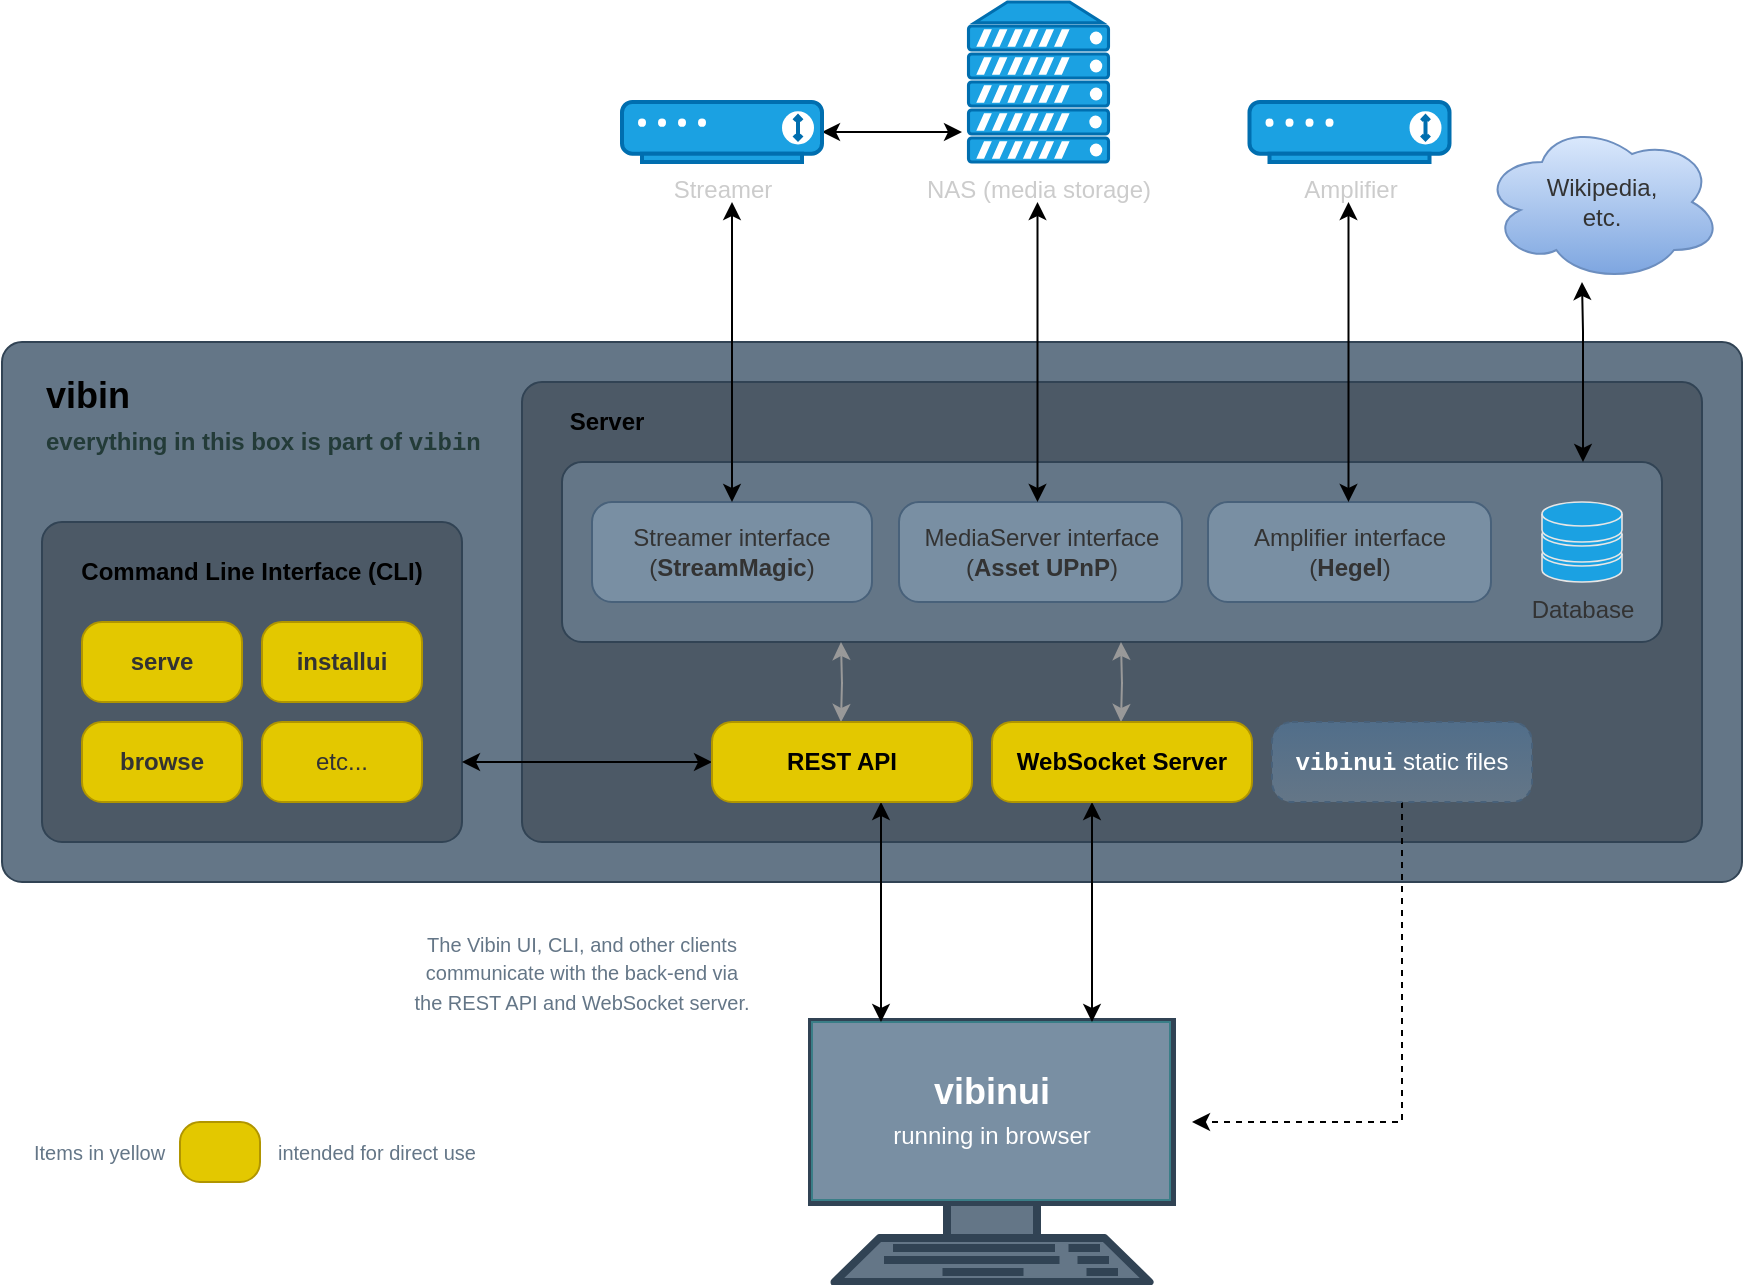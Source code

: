 <mxfile version="21.6.8" type="device">
  <diagram name="Page-1" id="BKR_YkzgPGulqMtl8ffd">
    <mxGraphModel dx="1114" dy="878" grid="1" gridSize="10" guides="1" tooltips="1" connect="1" arrows="1" fold="1" page="1" pageScale="1" pageWidth="1654" pageHeight="1169" background="none" math="0" shadow="0">
      <root>
        <mxCell id="0" />
        <mxCell id="1" parent="0" />
        <mxCell id="9XXUQVDzO5R3AnnSQiPl-25" value="" style="verticalAlign=top;verticalLabelPosition=bottom;labelPosition=center;align=center;html=1;outlineConnect=0;fillColor=#647687;strokeColor=#314354;gradientDirection=north;strokeWidth=2;shape=mxgraph.networks.terminal;fontColor=#ffffff;" parent="1" vertex="1">
          <mxGeometry x="605" y="550" width="180" height="130" as="geometry" />
        </mxCell>
        <mxCell id="9XXUQVDzO5R3AnnSQiPl-61" value="" style="rounded=0;whiteSpace=wrap;html=1;fillColor=#798FA3;fontColor=#ffffff;strokeColor=#3A7E87;" parent="1" vertex="1">
          <mxGeometry x="605" y="550" width="179" height="89" as="geometry" />
        </mxCell>
        <mxCell id="9XXUQVDzO5R3AnnSQiPl-19" value="" style="rounded=1;whiteSpace=wrap;html=1;absoluteArcSize=1;fillColor=#647687;strokeColor=#314354;fontColor=#ffffff;" parent="1" vertex="1">
          <mxGeometry x="200" y="210" width="870" height="270" as="geometry" />
        </mxCell>
        <mxCell id="nwWhtCFXYri13Cr_h7zf-1" value="" style="rounded=1;whiteSpace=wrap;html=1;absoluteArcSize=1;fillColor=#4C5966;fontColor=#ffffff;strokeColor=#314354;" parent="1" vertex="1">
          <mxGeometry x="460" y="230" width="590" height="230" as="geometry" />
        </mxCell>
        <mxCell id="9XXUQVDzO5R3AnnSQiPl-14" value="" style="rounded=1;whiteSpace=wrap;html=1;absoluteArcSize=1;fillColor=#647687;strokeColor=#314354;fontColor=#ffffff;" parent="1" vertex="1">
          <mxGeometry x="480" y="270" width="550" height="90" as="geometry" />
        </mxCell>
        <mxCell id="nwWhtCFXYri13Cr_h7zf-4" value="&lt;b&gt;Server&lt;/b&gt;" style="text;html=1;strokeColor=none;fillColor=none;align=center;verticalAlign=middle;whiteSpace=wrap;rounded=0;" parent="1" vertex="1">
          <mxGeometry x="475" y="240" width="55" height="20" as="geometry" />
        </mxCell>
        <mxCell id="nwWhtCFXYri13Cr_h7zf-10" value="&lt;font style=&quot;font-size: 18px;&quot;&gt;vibin&lt;/font&gt;" style="text;html=1;strokeColor=none;fillColor=none;align=left;verticalAlign=top;whiteSpace=wrap;rounded=0;fontStyle=1" parent="1" vertex="1">
          <mxGeometry x="220" y="220" width="210" height="30" as="geometry" />
        </mxCell>
        <mxCell id="nwWhtCFXYri13Cr_h7zf-21" value="&lt;font color=&quot;#cccccc&quot;&gt;NAS (media storage)&lt;/font&gt;" style="fontColor=#ffffff;verticalAlign=top;verticalLabelPosition=bottom;labelPosition=center;align=center;html=1;outlineConnect=0;fillColor=#1ba1e2;strokeColor=#006EAF;gradientDirection=north;strokeWidth=2;shape=mxgraph.networks.server;" parent="1" vertex="1">
          <mxGeometry x="683.25" y="40" width="70" height="80" as="geometry" />
        </mxCell>
        <mxCell id="nwWhtCFXYri13Cr_h7zf-26" style="edgeStyle=orthogonalEdgeStyle;rounded=0;orthogonalLoop=1;jettySize=auto;html=1;startArrow=classic;startFill=1;" parent="1" source="nwWhtCFXYri13Cr_h7zf-22" edge="1">
          <mxGeometry relative="1" as="geometry">
            <mxPoint x="680" y="105" as="targetPoint" />
          </mxGeometry>
        </mxCell>
        <mxCell id="nwWhtCFXYri13Cr_h7zf-22" value="&lt;font color=&quot;#cccccc&quot;&gt;Streamer&lt;/font&gt;" style="fontColor=#ffffff;verticalAlign=top;verticalLabelPosition=bottom;labelPosition=center;align=center;html=1;outlineConnect=0;fillColor=#1ba1e2;strokeColor=#006EAF;gradientDirection=north;strokeWidth=2;shape=mxgraph.networks.modem;" parent="1" vertex="1">
          <mxGeometry x="510" y="90" width="100" height="30" as="geometry" />
        </mxCell>
        <mxCell id="nwWhtCFXYri13Cr_h7zf-34" value="&lt;font style=&quot;font-size: 10px;&quot;&gt;The Vibin UI, CLI, and other clients communicate with the back-end via the REST API and WebSocket server.&lt;/font&gt;" style="text;html=1;strokeColor=none;fillColor=none;align=center;verticalAlign=middle;whiteSpace=wrap;rounded=0;fontColor=#647687;" parent="1" vertex="1">
          <mxGeometry x="405" y="500" width="170" height="50" as="geometry" />
        </mxCell>
        <mxCell id="9XXUQVDzO5R3AnnSQiPl-1" value="" style="rounded=1;whiteSpace=wrap;html=1;absoluteArcSize=1;fillColor=#4C5966;fontColor=#ffffff;strokeColor=#314354;" parent="1" vertex="1">
          <mxGeometry x="220" y="300" width="210" height="160" as="geometry" />
        </mxCell>
        <mxCell id="9XXUQVDzO5R3AnnSQiPl-2" value="&lt;b&gt;Command Line Interface (CLI)&lt;/b&gt;" style="text;html=1;strokeColor=none;fillColor=none;align=center;verticalAlign=middle;whiteSpace=wrap;rounded=0;" parent="1" vertex="1">
          <mxGeometry x="225" y="310" width="200" height="30" as="geometry" />
        </mxCell>
        <mxCell id="9XXUQVDzO5R3AnnSQiPl-3" value="&lt;font color=&quot;#333333&quot;&gt;&lt;b&gt;serve&lt;/b&gt;&lt;/font&gt;" style="rounded=1;whiteSpace=wrap;html=1;absoluteArcSize=1;fillColor=#e3c800;strokeColor=#B09500;fontColor=#000000;" parent="1" vertex="1">
          <mxGeometry x="240" y="350" width="80" height="40" as="geometry" />
        </mxCell>
        <mxCell id="9XXUQVDzO5R3AnnSQiPl-10" value="&lt;font color=&quot;#333333&quot;&gt;Streamer interface&lt;br&gt;(&lt;b&gt;StreamMagic&lt;/b&gt;)&lt;/font&gt;" style="rounded=1;whiteSpace=wrap;html=1;absoluteArcSize=1;fillColor=#798FA3;strokeColor=#48617A;fontColor=#ffffff;" parent="1" vertex="1">
          <mxGeometry x="495" y="290" width="140" height="50" as="geometry" />
        </mxCell>
        <mxCell id="9XXUQVDzO5R3AnnSQiPl-11" value="&lt;font color=&quot;#333333&quot;&gt;MediaServer interface (&lt;b&gt;Asset UPnP&lt;/b&gt;)&lt;/font&gt;" style="rounded=1;whiteSpace=wrap;html=1;absoluteArcSize=1;fillColor=#798FA3;strokeColor=#48617A;fontColor=#000000;" parent="1" vertex="1">
          <mxGeometry x="648.5" y="290" width="141.5" height="50" as="geometry" />
        </mxCell>
        <mxCell id="nwWhtCFXYri13Cr_h7zf-40" style="edgeStyle=orthogonalEdgeStyle;rounded=0;orthogonalLoop=1;jettySize=auto;html=1;exitX=0.5;exitY=0;exitDx=0;exitDy=0;startArrow=classic;startFill=1;" parent="1" source="9XXUQVDzO5R3AnnSQiPl-10" edge="1">
          <mxGeometry relative="1" as="geometry">
            <mxPoint x="565" y="140" as="targetPoint" />
          </mxGeometry>
        </mxCell>
        <mxCell id="9XXUQVDzO5R3AnnSQiPl-21" value="&lt;font color=&quot;#333333&quot;&gt;Database&lt;/font&gt;" style="fontColor=#E6E6E6;verticalAlign=top;verticalLabelPosition=bottom;labelPosition=center;align=center;html=1;outlineConnect=0;fillColor=#1BA1E2;strokeColor=#E6E6E6;gradientColor=none;gradientDirection=north;strokeWidth=2;shape=mxgraph.networks.storage;" parent="1" vertex="1">
          <mxGeometry x="970" y="290" width="40" height="40" as="geometry" />
        </mxCell>
        <mxCell id="9XXUQVDzO5R3AnnSQiPl-29" style="edgeStyle=orthogonalEdgeStyle;rounded=0;orthogonalLoop=1;jettySize=auto;html=1;exitX=0.75;exitY=1;exitDx=0;exitDy=0;startArrow=classic;startFill=1;" parent="1" edge="1">
          <mxGeometry relative="1" as="geometry">
            <mxPoint x="745" y="440" as="sourcePoint" />
            <mxPoint x="745" y="550" as="targetPoint" />
          </mxGeometry>
        </mxCell>
        <mxCell id="9XXUQVDzO5R3AnnSQiPl-32" style="edgeStyle=orthogonalEdgeStyle;rounded=0;orthogonalLoop=1;jettySize=auto;html=1;exitX=0.5;exitY=0;exitDx=0;exitDy=0;startArrow=classic;startFill=1;strokeColor=#999999;" parent="1" edge="1">
          <mxGeometry relative="1" as="geometry">
            <mxPoint x="759.5" y="360" as="targetPoint" />
            <mxPoint x="759.5" y="400" as="sourcePoint" />
          </mxGeometry>
        </mxCell>
        <mxCell id="9XXUQVDzO5R3AnnSQiPl-41" value="&lt;font color=&quot;#333333&quot;&gt;Wikipedia,&lt;br&gt;etc.&lt;br&gt;&lt;/font&gt;" style="ellipse;shape=cloud;whiteSpace=wrap;html=1;fillColor=#dae8fc;strokeColor=#6c8ebf;gradientColor=#7ea6e0;" parent="1" vertex="1">
          <mxGeometry x="940" y="100" width="120" height="80" as="geometry" />
        </mxCell>
        <mxCell id="9XXUQVDzO5R3AnnSQiPl-45" style="edgeStyle=orthogonalEdgeStyle;rounded=0;orthogonalLoop=1;jettySize=auto;html=1;startArrow=classic;startFill=1;" parent="1" edge="1">
          <mxGeometry relative="1" as="geometry">
            <mxPoint x="990" y="180" as="targetPoint" />
            <mxPoint x="990.5" y="270" as="sourcePoint" />
            <Array as="points">
              <mxPoint x="990.5" y="205" />
            </Array>
          </mxGeometry>
        </mxCell>
        <mxCell id="9XXUQVDzO5R3AnnSQiPl-49" style="edgeStyle=orthogonalEdgeStyle;rounded=0;orthogonalLoop=1;jettySize=auto;html=1;exitX=0.5;exitY=1;exitDx=0;exitDy=0;dashed=1;" parent="1" source="9XXUQVDzO5R3AnnSQiPl-46" edge="1">
          <mxGeometry relative="1" as="geometry">
            <mxPoint x="795" y="600" as="targetPoint" />
            <Array as="points">
              <mxPoint x="900" y="600" />
              <mxPoint x="795" y="600" />
            </Array>
          </mxGeometry>
        </mxCell>
        <mxCell id="9XXUQVDzO5R3AnnSQiPl-46" value="&lt;font color=&quot;#ffffff&quot;&gt;&lt;b style=&quot;&quot;&gt;&lt;font face=&quot;Courier New&quot;&gt;vibinui&lt;/font&gt;&lt;/b&gt; static files&lt;/font&gt;" style="rounded=1;whiteSpace=wrap;html=1;absoluteArcSize=1;fillColor=#647687;strokeColor=#48617A;gradientColor=#516E8A;dashed=1;gradientDirection=north;" parent="1" vertex="1">
          <mxGeometry x="835" y="400" width="130" height="40" as="geometry" />
        </mxCell>
        <mxCell id="9XXUQVDzO5R3AnnSQiPl-47" style="edgeStyle=orthogonalEdgeStyle;rounded=0;orthogonalLoop=1;jettySize=auto;html=1;exitX=0.75;exitY=1;exitDx=0;exitDy=0;startArrow=classic;startFill=1;" parent="1" edge="1">
          <mxGeometry relative="1" as="geometry">
            <mxPoint x="639.5" y="440" as="sourcePoint" />
            <mxPoint x="639.5" y="550" as="targetPoint" />
          </mxGeometry>
        </mxCell>
        <mxCell id="9XXUQVDzO5R3AnnSQiPl-50" style="edgeStyle=orthogonalEdgeStyle;rounded=0;orthogonalLoop=1;jettySize=auto;html=1;exitX=0.5;exitY=0;exitDx=0;exitDy=0;startArrow=classic;startFill=1;strokeColor=#999999;" parent="1" edge="1">
          <mxGeometry relative="1" as="geometry">
            <mxPoint x="619.5" y="360" as="targetPoint" />
            <mxPoint x="619.5" y="400" as="sourcePoint" />
          </mxGeometry>
        </mxCell>
        <mxCell id="9XXUQVDzO5R3AnnSQiPl-51" value="&lt;font color=&quot;#233b38&quot;&gt;everything in this box is part of &lt;font face=&quot;Courier New&quot;&gt;vibin&lt;/font&gt;&lt;/font&gt;" style="text;html=1;strokeColor=none;fillColor=none;align=left;verticalAlign=top;whiteSpace=wrap;rounded=0;fontStyle=1" parent="1" vertex="1">
          <mxGeometry x="220" y="246" width="220" height="30" as="geometry" />
        </mxCell>
        <mxCell id="9XXUQVDzO5R3AnnSQiPl-53" value="&lt;b&gt;WebSocket Server&lt;/b&gt;" style="rounded=1;whiteSpace=wrap;html=1;absoluteArcSize=1;fillColor=#e3c800;strokeColor=#B09500;fontColor=#000000;" parent="1" vertex="1">
          <mxGeometry x="695" y="400" width="130" height="40" as="geometry" />
        </mxCell>
        <mxCell id="9XXUQVDzO5R3AnnSQiPl-54" value="" style="edgeStyle=orthogonalEdgeStyle;rounded=0;orthogonalLoop=1;jettySize=auto;html=1;exitX=1;exitY=0.75;exitDx=0;exitDy=0;entryX=0;entryY=0.5;entryDx=0;entryDy=0;startArrow=classic;startFill=1;" parent="1" source="9XXUQVDzO5R3AnnSQiPl-1" target="9XXUQVDzO5R3AnnSQiPl-52" edge="1">
          <mxGeometry relative="1" as="geometry">
            <mxPoint x="410" y="420" as="sourcePoint" />
            <mxPoint x="1180" y="420" as="targetPoint" />
          </mxGeometry>
        </mxCell>
        <mxCell id="9XXUQVDzO5R3AnnSQiPl-52" value="&lt;b&gt;REST API&lt;/b&gt;" style="rounded=1;whiteSpace=wrap;html=1;absoluteArcSize=1;fillColor=#e3c800;strokeColor=#B09500;fontColor=#000000;" parent="1" vertex="1">
          <mxGeometry x="555" y="400" width="130" height="40" as="geometry" />
        </mxCell>
        <mxCell id="9XXUQVDzO5R3AnnSQiPl-58" value="&lt;font color=&quot;#333333&quot;&gt;&lt;b&gt;installui&lt;/b&gt;&lt;/font&gt;" style="rounded=1;whiteSpace=wrap;html=1;absoluteArcSize=1;fillColor=#e3c800;strokeColor=#B09500;fontColor=#000000;" parent="1" vertex="1">
          <mxGeometry x="330" y="350" width="80" height="40" as="geometry" />
        </mxCell>
        <mxCell id="9XXUQVDzO5R3AnnSQiPl-59" value="&lt;font color=&quot;#333333&quot;&gt;&lt;b&gt;browse&lt;/b&gt;&lt;/font&gt;" style="rounded=1;whiteSpace=wrap;html=1;absoluteArcSize=1;fillColor=#e3c800;strokeColor=#B09500;fontColor=#000000;" parent="1" vertex="1">
          <mxGeometry x="240" y="400" width="80" height="40" as="geometry" />
        </mxCell>
        <mxCell id="9XXUQVDzO5R3AnnSQiPl-60" value="&lt;font color=&quot;#333333&quot;&gt;etc...&lt;/font&gt;" style="rounded=1;whiteSpace=wrap;html=1;absoluteArcSize=1;fillColor=#e3c800;strokeColor=#B09500;fontColor=#000000;" parent="1" vertex="1">
          <mxGeometry x="330" y="400" width="80" height="40" as="geometry" />
        </mxCell>
        <mxCell id="9XXUQVDzO5R3AnnSQiPl-26" value="&lt;font color=&quot;#ffffff&quot; style=&quot;&quot;&gt;&lt;span style=&quot;font-size: 18px;&quot;&gt;vibinui&lt;/span&gt;&lt;br&gt;&lt;font style=&quot;font-weight: normal; font-size: 12px;&quot;&gt;running in browser&lt;/font&gt;&lt;br&gt;&lt;/font&gt;" style="text;html=1;strokeColor=none;fillColor=none;align=center;verticalAlign=middle;whiteSpace=wrap;rounded=0;fontStyle=1;fontColor=#2A3138;fontSize=17;" parent="1" vertex="1">
          <mxGeometry x="614.5" y="550" width="160" height="90.5" as="geometry" />
        </mxCell>
        <mxCell id="9XXUQVDzO5R3AnnSQiPl-63" value="&lt;font style=&quot;font-size: 10px;&quot;&gt;Items in yellow&lt;/font&gt;" style="text;html=1;strokeColor=none;fillColor=none;align=left;verticalAlign=middle;whiteSpace=wrap;rounded=0;fontColor=#647687;" parent="1" vertex="1">
          <mxGeometry x="214" y="605" width="75" height="20" as="geometry" />
        </mxCell>
        <mxCell id="9XXUQVDzO5R3AnnSQiPl-64" value="&lt;font style=&quot;font-size: 10px;&quot;&gt;intended for direct use&lt;/font&gt;" style="text;html=1;strokeColor=none;fillColor=none;align=left;verticalAlign=middle;whiteSpace=wrap;rounded=0;fontColor=#647687;" parent="1" vertex="1">
          <mxGeometry x="336" y="605" width="110" height="20" as="geometry" />
        </mxCell>
        <mxCell id="9XXUQVDzO5R3AnnSQiPl-65" value="" style="rounded=1;whiteSpace=wrap;html=1;absoluteArcSize=1;fillColor=#e3c800;strokeColor=#B09500;fontColor=#000000;" parent="1" vertex="1">
          <mxGeometry x="289" y="600" width="40" height="30" as="geometry" />
        </mxCell>
        <mxCell id="x_fYaLP_DtPmARGFIE30-1" value="&lt;font color=&quot;#cccccc&quot;&gt;Amplifier&lt;/font&gt;" style="fontColor=#ffffff;verticalAlign=top;verticalLabelPosition=bottom;labelPosition=center;align=center;html=1;outlineConnect=0;fillColor=#1ba1e2;strokeColor=#006EAF;gradientDirection=north;strokeWidth=2;shape=mxgraph.networks.modem;" vertex="1" parent="1">
          <mxGeometry x="823.75" y="90" width="100" height="30" as="geometry" />
        </mxCell>
        <mxCell id="x_fYaLP_DtPmARGFIE30-2" value="&lt;font color=&quot;#333333&quot;&gt;Amplifier interface (&lt;b&gt;Hegel&lt;/b&gt;)&lt;/font&gt;" style="rounded=1;whiteSpace=wrap;html=1;absoluteArcSize=1;fillColor=#798FA3;strokeColor=#48617A;fontColor=#000000;" vertex="1" parent="1">
          <mxGeometry x="803" y="290" width="141.5" height="50" as="geometry" />
        </mxCell>
        <mxCell id="x_fYaLP_DtPmARGFIE30-3" style="edgeStyle=orthogonalEdgeStyle;rounded=0;orthogonalLoop=1;jettySize=auto;html=1;exitX=0.5;exitY=0;exitDx=0;exitDy=0;startArrow=classic;startFill=1;" edge="1" parent="1">
          <mxGeometry relative="1" as="geometry">
            <mxPoint x="873.25" y="140" as="targetPoint" />
            <mxPoint x="873.25" y="290" as="sourcePoint" />
          </mxGeometry>
        </mxCell>
        <mxCell id="x_fYaLP_DtPmARGFIE30-4" style="edgeStyle=orthogonalEdgeStyle;rounded=0;orthogonalLoop=1;jettySize=auto;html=1;exitX=0.5;exitY=0;exitDx=0;exitDy=0;startArrow=classic;startFill=1;" edge="1" parent="1">
          <mxGeometry relative="1" as="geometry">
            <mxPoint x="717.75" y="140" as="targetPoint" />
            <mxPoint x="717.75" y="290" as="sourcePoint" />
          </mxGeometry>
        </mxCell>
      </root>
    </mxGraphModel>
  </diagram>
</mxfile>

